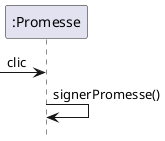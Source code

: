 
@startuml

hide footbox

participant ":Promesse" As Pro

[-> Pro : clic
Pro -> Pro : signerPromesse()

@enduml
